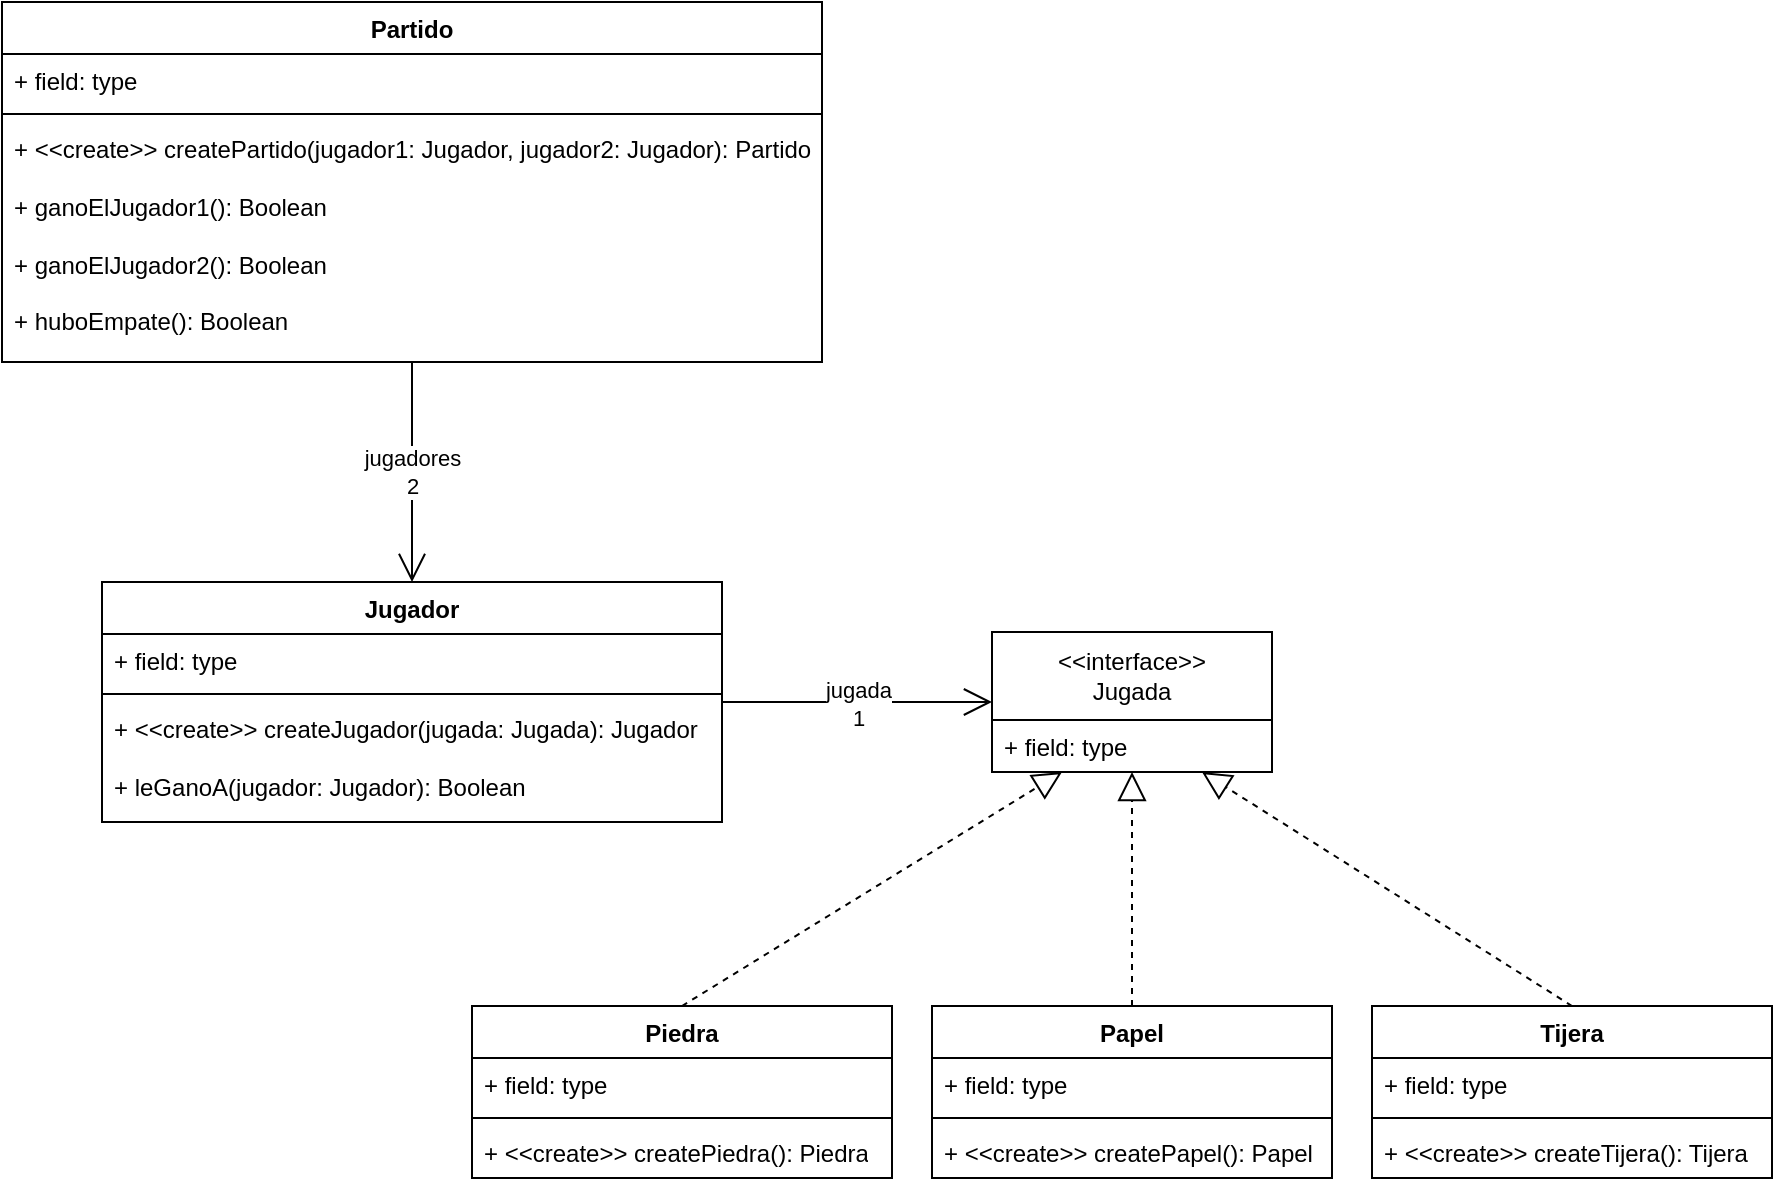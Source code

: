 <mxfile version="24.0.7" type="device">
  <diagram id="C5RBs43oDa-KdzZeNtuy" name="Page-1">
    <mxGraphModel dx="1434" dy="737" grid="1" gridSize="10" guides="1" tooltips="1" connect="1" arrows="1" fold="1" page="1" pageScale="1" pageWidth="827" pageHeight="1169" math="0" shadow="0">
      <root>
        <mxCell id="WIyWlLk6GJQsqaUBKTNV-0" />
        <mxCell id="WIyWlLk6GJQsqaUBKTNV-1" parent="WIyWlLk6GJQsqaUBKTNV-0" />
        <mxCell id="kCaL0mg_ie-86guw8ezk-0" value="Partido" style="swimlane;fontStyle=1;align=center;verticalAlign=top;childLayout=stackLayout;horizontal=1;startSize=26;horizontalStack=0;resizeParent=1;resizeParentMax=0;resizeLast=0;collapsible=1;marginBottom=0;whiteSpace=wrap;html=1;" vertex="1" parent="WIyWlLk6GJQsqaUBKTNV-1">
          <mxGeometry x="115" y="40" width="410" height="180" as="geometry" />
        </mxCell>
        <mxCell id="kCaL0mg_ie-86guw8ezk-1" value="+ field: type" style="text;strokeColor=none;fillColor=none;align=left;verticalAlign=top;spacingLeft=4;spacingRight=4;overflow=hidden;rotatable=0;points=[[0,0.5],[1,0.5]];portConstraint=eastwest;whiteSpace=wrap;html=1;" vertex="1" parent="kCaL0mg_ie-86guw8ezk-0">
          <mxGeometry y="26" width="410" height="26" as="geometry" />
        </mxCell>
        <mxCell id="kCaL0mg_ie-86guw8ezk-2" value="" style="line;strokeWidth=1;fillColor=none;align=left;verticalAlign=middle;spacingTop=-1;spacingLeft=3;spacingRight=3;rotatable=0;labelPosition=right;points=[];portConstraint=eastwest;strokeColor=inherit;" vertex="1" parent="kCaL0mg_ie-86guw8ezk-0">
          <mxGeometry y="52" width="410" height="8" as="geometry" />
        </mxCell>
        <mxCell id="kCaL0mg_ie-86guw8ezk-3" value="&lt;div&gt;+ &amp;lt;&amp;lt;create&amp;gt;&amp;gt; createPartido(jugador1: Jugador, jugador2: Jugador): Partido&lt;/div&gt;&lt;div&gt;&lt;br&gt;&lt;/div&gt;&lt;div&gt;+ ganoElJugador1(): Boolean&lt;/div&gt;&lt;div&gt;&lt;br&gt;&lt;/div&gt;&lt;div&gt;+ ganoElJugador2(): Boolean&lt;/div&gt;&lt;div&gt;&lt;br&gt;&lt;/div&gt;&lt;div&gt;+ huboEmpate(): Boolean&lt;br&gt;&lt;/div&gt;" style="text;strokeColor=none;fillColor=none;align=left;verticalAlign=top;spacingLeft=4;spacingRight=4;overflow=hidden;rotatable=0;points=[[0,0.5],[1,0.5]];portConstraint=eastwest;whiteSpace=wrap;html=1;" vertex="1" parent="kCaL0mg_ie-86guw8ezk-0">
          <mxGeometry y="60" width="410" height="120" as="geometry" />
        </mxCell>
        <mxCell id="kCaL0mg_ie-86guw8ezk-4" value="Jugador" style="swimlane;fontStyle=1;align=center;verticalAlign=top;childLayout=stackLayout;horizontal=1;startSize=26;horizontalStack=0;resizeParent=1;resizeParentMax=0;resizeLast=0;collapsible=1;marginBottom=0;whiteSpace=wrap;html=1;" vertex="1" parent="WIyWlLk6GJQsqaUBKTNV-1">
          <mxGeometry x="165" y="330" width="310" height="120" as="geometry" />
        </mxCell>
        <mxCell id="kCaL0mg_ie-86guw8ezk-5" value="+ field: type" style="text;strokeColor=none;fillColor=none;align=left;verticalAlign=top;spacingLeft=4;spacingRight=4;overflow=hidden;rotatable=0;points=[[0,0.5],[1,0.5]];portConstraint=eastwest;whiteSpace=wrap;html=1;" vertex="1" parent="kCaL0mg_ie-86guw8ezk-4">
          <mxGeometry y="26" width="310" height="26" as="geometry" />
        </mxCell>
        <mxCell id="kCaL0mg_ie-86guw8ezk-6" value="" style="line;strokeWidth=1;fillColor=none;align=left;verticalAlign=middle;spacingTop=-1;spacingLeft=3;spacingRight=3;rotatable=0;labelPosition=right;points=[];portConstraint=eastwest;strokeColor=inherit;" vertex="1" parent="kCaL0mg_ie-86guw8ezk-4">
          <mxGeometry y="52" width="310" height="8" as="geometry" />
        </mxCell>
        <mxCell id="kCaL0mg_ie-86guw8ezk-7" value="&lt;div&gt;+ &amp;lt;&amp;lt;create&amp;gt;&amp;gt; createJugador(jugada: Jugada): Jugador&lt;/div&gt;&lt;div&gt;&lt;br&gt;&lt;/div&gt;&lt;div&gt;+ leGanoA(jugador: Jugador): Boolean&lt;br&gt;&lt;/div&gt;" style="text;strokeColor=none;fillColor=none;align=left;verticalAlign=top;spacingLeft=4;spacingRight=4;overflow=hidden;rotatable=0;points=[[0,0.5],[1,0.5]];portConstraint=eastwest;whiteSpace=wrap;html=1;" vertex="1" parent="kCaL0mg_ie-86guw8ezk-4">
          <mxGeometry y="60" width="310" height="60" as="geometry" />
        </mxCell>
        <mxCell id="kCaL0mg_ie-86guw8ezk-25" value="Piedra" style="swimlane;fontStyle=1;align=center;verticalAlign=top;childLayout=stackLayout;horizontal=1;startSize=26;horizontalStack=0;resizeParent=1;resizeParentMax=0;resizeLast=0;collapsible=1;marginBottom=0;whiteSpace=wrap;html=1;" vertex="1" parent="WIyWlLk6GJQsqaUBKTNV-1">
          <mxGeometry x="350" y="542" width="210" height="86" as="geometry" />
        </mxCell>
        <mxCell id="kCaL0mg_ie-86guw8ezk-26" value="+ field: type" style="text;strokeColor=none;fillColor=none;align=left;verticalAlign=top;spacingLeft=4;spacingRight=4;overflow=hidden;rotatable=0;points=[[0,0.5],[1,0.5]];portConstraint=eastwest;whiteSpace=wrap;html=1;" vertex="1" parent="kCaL0mg_ie-86guw8ezk-25">
          <mxGeometry y="26" width="210" height="26" as="geometry" />
        </mxCell>
        <mxCell id="kCaL0mg_ie-86guw8ezk-27" value="" style="line;strokeWidth=1;fillColor=none;align=left;verticalAlign=middle;spacingTop=-1;spacingLeft=3;spacingRight=3;rotatable=0;labelPosition=right;points=[];portConstraint=eastwest;strokeColor=inherit;" vertex="1" parent="kCaL0mg_ie-86guw8ezk-25">
          <mxGeometry y="52" width="210" height="8" as="geometry" />
        </mxCell>
        <mxCell id="kCaL0mg_ie-86guw8ezk-28" value="+ &amp;lt;&amp;lt;create&amp;gt;&amp;gt; createPiedra(): Piedra" style="text;strokeColor=none;fillColor=none;align=left;verticalAlign=top;spacingLeft=4;spacingRight=4;overflow=hidden;rotatable=0;points=[[0,0.5],[1,0.5]];portConstraint=eastwest;whiteSpace=wrap;html=1;" vertex="1" parent="kCaL0mg_ie-86guw8ezk-25">
          <mxGeometry y="60" width="210" height="26" as="geometry" />
        </mxCell>
        <mxCell id="kCaL0mg_ie-86guw8ezk-29" value="Papel" style="swimlane;fontStyle=1;align=center;verticalAlign=top;childLayout=stackLayout;horizontal=1;startSize=26;horizontalStack=0;resizeParent=1;resizeParentMax=0;resizeLast=0;collapsible=1;marginBottom=0;whiteSpace=wrap;html=1;" vertex="1" parent="WIyWlLk6GJQsqaUBKTNV-1">
          <mxGeometry x="580" y="542" width="200" height="86" as="geometry" />
        </mxCell>
        <mxCell id="kCaL0mg_ie-86guw8ezk-30" value="+ field: type" style="text;strokeColor=none;fillColor=none;align=left;verticalAlign=top;spacingLeft=4;spacingRight=4;overflow=hidden;rotatable=0;points=[[0,0.5],[1,0.5]];portConstraint=eastwest;whiteSpace=wrap;html=1;" vertex="1" parent="kCaL0mg_ie-86guw8ezk-29">
          <mxGeometry y="26" width="200" height="26" as="geometry" />
        </mxCell>
        <mxCell id="kCaL0mg_ie-86guw8ezk-31" value="" style="line;strokeWidth=1;fillColor=none;align=left;verticalAlign=middle;spacingTop=-1;spacingLeft=3;spacingRight=3;rotatable=0;labelPosition=right;points=[];portConstraint=eastwest;strokeColor=inherit;" vertex="1" parent="kCaL0mg_ie-86guw8ezk-29">
          <mxGeometry y="52" width="200" height="8" as="geometry" />
        </mxCell>
        <mxCell id="kCaL0mg_ie-86guw8ezk-32" value="+ &amp;lt;&amp;lt;create&amp;gt;&amp;gt; createPapel(): Papel" style="text;strokeColor=none;fillColor=none;align=left;verticalAlign=top;spacingLeft=4;spacingRight=4;overflow=hidden;rotatable=0;points=[[0,0.5],[1,0.5]];portConstraint=eastwest;whiteSpace=wrap;html=1;" vertex="1" parent="kCaL0mg_ie-86guw8ezk-29">
          <mxGeometry y="60" width="200" height="26" as="geometry" />
        </mxCell>
        <mxCell id="kCaL0mg_ie-86guw8ezk-33" value="Tijera" style="swimlane;fontStyle=1;align=center;verticalAlign=top;childLayout=stackLayout;horizontal=1;startSize=26;horizontalStack=0;resizeParent=1;resizeParentMax=0;resizeLast=0;collapsible=1;marginBottom=0;whiteSpace=wrap;html=1;" vertex="1" parent="WIyWlLk6GJQsqaUBKTNV-1">
          <mxGeometry x="800" y="542" width="200" height="86" as="geometry" />
        </mxCell>
        <mxCell id="kCaL0mg_ie-86guw8ezk-34" value="+ field: type" style="text;strokeColor=none;fillColor=none;align=left;verticalAlign=top;spacingLeft=4;spacingRight=4;overflow=hidden;rotatable=0;points=[[0,0.5],[1,0.5]];portConstraint=eastwest;whiteSpace=wrap;html=1;" vertex="1" parent="kCaL0mg_ie-86guw8ezk-33">
          <mxGeometry y="26" width="200" height="26" as="geometry" />
        </mxCell>
        <mxCell id="kCaL0mg_ie-86guw8ezk-35" value="" style="line;strokeWidth=1;fillColor=none;align=left;verticalAlign=middle;spacingTop=-1;spacingLeft=3;spacingRight=3;rotatable=0;labelPosition=right;points=[];portConstraint=eastwest;strokeColor=inherit;" vertex="1" parent="kCaL0mg_ie-86guw8ezk-33">
          <mxGeometry y="52" width="200" height="8" as="geometry" />
        </mxCell>
        <mxCell id="kCaL0mg_ie-86guw8ezk-36" value="+ &amp;lt;&amp;lt;create&amp;gt;&amp;gt; createTijera(): Tijera" style="text;strokeColor=none;fillColor=none;align=left;verticalAlign=top;spacingLeft=4;spacingRight=4;overflow=hidden;rotatable=0;points=[[0,0.5],[1,0.5]];portConstraint=eastwest;whiteSpace=wrap;html=1;" vertex="1" parent="kCaL0mg_ie-86guw8ezk-33">
          <mxGeometry y="60" width="200" height="26" as="geometry" />
        </mxCell>
        <mxCell id="kCaL0mg_ie-86guw8ezk-37" value="" style="endArrow=block;dashed=1;endFill=0;endSize=12;html=1;rounded=0;exitX=0.5;exitY=0;exitDx=0;exitDy=0;entryX=0.25;entryY=1;entryDx=0;entryDy=0;" edge="1" parent="WIyWlLk6GJQsqaUBKTNV-1" source="kCaL0mg_ie-86guw8ezk-25" target="kCaL0mg_ie-86guw8ezk-44">
          <mxGeometry width="160" relative="1" as="geometry">
            <mxPoint x="420" y="450" as="sourcePoint" />
            <mxPoint x="640" y="394" as="targetPoint" />
          </mxGeometry>
        </mxCell>
        <mxCell id="kCaL0mg_ie-86guw8ezk-38" value="" style="endArrow=block;dashed=1;endFill=0;endSize=12;html=1;rounded=0;exitX=0.5;exitY=0;exitDx=0;exitDy=0;entryX=0.5;entryY=1;entryDx=0;entryDy=0;" edge="1" parent="WIyWlLk6GJQsqaUBKTNV-1" source="kCaL0mg_ie-86guw8ezk-29" target="kCaL0mg_ie-86guw8ezk-44">
          <mxGeometry width="160" relative="1" as="geometry">
            <mxPoint x="330" y="380" as="sourcePoint" />
            <mxPoint x="680" y="394" as="targetPoint" />
          </mxGeometry>
        </mxCell>
        <mxCell id="kCaL0mg_ie-86guw8ezk-39" value="" style="endArrow=block;dashed=1;endFill=0;endSize=12;html=1;rounded=0;exitX=0.5;exitY=0;exitDx=0;exitDy=0;entryX=0.75;entryY=1;entryDx=0;entryDy=0;" edge="1" parent="WIyWlLk6GJQsqaUBKTNV-1" source="kCaL0mg_ie-86guw8ezk-33" target="kCaL0mg_ie-86guw8ezk-44">
          <mxGeometry width="160" relative="1" as="geometry">
            <mxPoint x="900" y="380" as="sourcePoint" />
            <mxPoint x="720" y="394" as="targetPoint" />
          </mxGeometry>
        </mxCell>
        <mxCell id="kCaL0mg_ie-86guw8ezk-40" value="" style="endArrow=open;endFill=1;endSize=12;html=1;rounded=0;exitX=1;exitY=0.5;exitDx=0;exitDy=0;entryX=0;entryY=0.5;entryDx=0;entryDy=0;" edge="1" parent="WIyWlLk6GJQsqaUBKTNV-1" source="kCaL0mg_ie-86guw8ezk-4" target="kCaL0mg_ie-86guw8ezk-44">
          <mxGeometry width="160" relative="1" as="geometry">
            <mxPoint x="660" y="110" as="sourcePoint" />
            <mxPoint x="570" y="330" as="targetPoint" />
          </mxGeometry>
        </mxCell>
        <mxCell id="kCaL0mg_ie-86guw8ezk-41" value="&lt;div&gt;jugada&lt;/div&gt;&lt;div&gt;1&lt;br&gt;&lt;/div&gt;" style="edgeLabel;html=1;align=center;verticalAlign=middle;resizable=0;points=[];" vertex="1" connectable="0" parent="kCaL0mg_ie-86guw8ezk-40">
          <mxGeometry x="0.01" y="-1" relative="1" as="geometry">
            <mxPoint as="offset" />
          </mxGeometry>
        </mxCell>
        <mxCell id="kCaL0mg_ie-86guw8ezk-42" value="" style="endArrow=open;endFill=1;endSize=12;html=1;rounded=0;exitX=0.5;exitY=1;exitDx=0;exitDy=0;entryX=0.5;entryY=0;entryDx=0;entryDy=0;" edge="1" parent="WIyWlLk6GJQsqaUBKTNV-1" source="kCaL0mg_ie-86guw8ezk-0" target="kCaL0mg_ie-86guw8ezk-4">
          <mxGeometry width="160" relative="1" as="geometry">
            <mxPoint x="420" y="260" as="sourcePoint" />
            <mxPoint x="580" y="260" as="targetPoint" />
          </mxGeometry>
        </mxCell>
        <mxCell id="kCaL0mg_ie-86guw8ezk-43" value="&lt;div&gt;jugadores&lt;/div&gt;&lt;div&gt;2&lt;br&gt;&lt;/div&gt;" style="edgeLabel;html=1;align=center;verticalAlign=middle;resizable=0;points=[];" vertex="1" connectable="0" parent="kCaL0mg_ie-86guw8ezk-42">
          <mxGeometry relative="1" as="geometry">
            <mxPoint as="offset" />
          </mxGeometry>
        </mxCell>
        <mxCell id="kCaL0mg_ie-86guw8ezk-44" value="&lt;div&gt;&amp;lt;&amp;lt;interface&amp;gt;&amp;gt;&lt;/div&gt;Jugada" style="swimlane;fontStyle=0;childLayout=stackLayout;horizontal=1;startSize=44;fillColor=none;horizontalStack=0;resizeParent=1;resizeParentMax=0;resizeLast=0;collapsible=1;marginBottom=0;whiteSpace=wrap;html=1;" vertex="1" parent="WIyWlLk6GJQsqaUBKTNV-1">
          <mxGeometry x="610" y="355" width="140" height="70" as="geometry" />
        </mxCell>
        <mxCell id="kCaL0mg_ie-86guw8ezk-47" value="+ field: type" style="text;strokeColor=none;fillColor=none;align=left;verticalAlign=top;spacingLeft=4;spacingRight=4;overflow=hidden;rotatable=0;points=[[0,0.5],[1,0.5]];portConstraint=eastwest;whiteSpace=wrap;html=1;" vertex="1" parent="kCaL0mg_ie-86guw8ezk-44">
          <mxGeometry y="44" width="140" height="26" as="geometry" />
        </mxCell>
      </root>
    </mxGraphModel>
  </diagram>
</mxfile>
